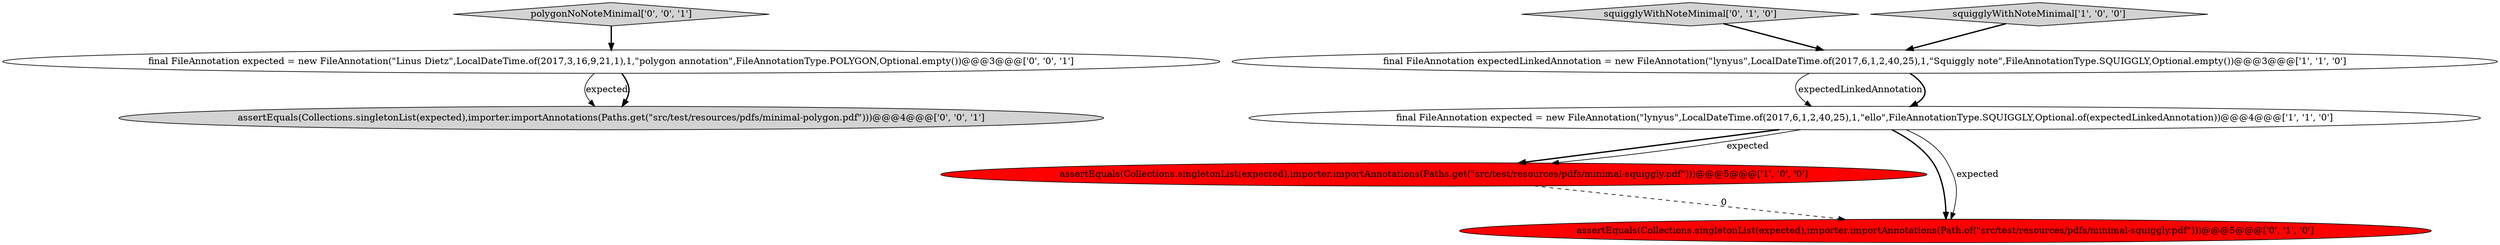 digraph {
7 [style = filled, label = "assertEquals(Collections.singletonList(expected),importer.importAnnotations(Paths.get(\"src/test/resources/pdfs/minimal-polygon.pdf\")))@@@4@@@['0', '0', '1']", fillcolor = lightgray, shape = ellipse image = "AAA0AAABBB3BBB"];
0 [style = filled, label = "assertEquals(Collections.singletonList(expected),importer.importAnnotations(Paths.get(\"src/test/resources/pdfs/minimal-squiggly.pdf\")))@@@5@@@['1', '0', '0']", fillcolor = red, shape = ellipse image = "AAA1AAABBB1BBB"];
2 [style = filled, label = "final FileAnnotation expectedLinkedAnnotation = new FileAnnotation(\"lynyus\",LocalDateTime.of(2017,6,1,2,40,25),1,\"Squiggly note\",FileAnnotationType.SQUIGGLY,Optional.empty())@@@3@@@['1', '1', '0']", fillcolor = white, shape = ellipse image = "AAA0AAABBB1BBB"];
5 [style = filled, label = "assertEquals(Collections.singletonList(expected),importer.importAnnotations(Path.of(\"src/test/resources/pdfs/minimal-squiggly.pdf\")))@@@5@@@['0', '1', '0']", fillcolor = red, shape = ellipse image = "AAA1AAABBB2BBB"];
4 [style = filled, label = "squigglyWithNoteMinimal['0', '1', '0']", fillcolor = lightgray, shape = diamond image = "AAA0AAABBB2BBB"];
8 [style = filled, label = "final FileAnnotation expected = new FileAnnotation(\"Linus Dietz\",LocalDateTime.of(2017,3,16,9,21,1),1,\"polygon annotation\",FileAnnotationType.POLYGON,Optional.empty())@@@3@@@['0', '0', '1']", fillcolor = white, shape = ellipse image = "AAA0AAABBB3BBB"];
3 [style = filled, label = "squigglyWithNoteMinimal['1', '0', '0']", fillcolor = lightgray, shape = diamond image = "AAA0AAABBB1BBB"];
1 [style = filled, label = "final FileAnnotation expected = new FileAnnotation(\"lynyus\",LocalDateTime.of(2017,6,1,2,40,25),1,\"ello\",FileAnnotationType.SQUIGGLY,Optional.of(expectedLinkedAnnotation))@@@4@@@['1', '1', '0']", fillcolor = white, shape = ellipse image = "AAA0AAABBB1BBB"];
6 [style = filled, label = "polygonNoNoteMinimal['0', '0', '1']", fillcolor = lightgray, shape = diamond image = "AAA0AAABBB3BBB"];
1->5 [style = bold, label=""];
2->1 [style = solid, label="expectedLinkedAnnotation"];
6->8 [style = bold, label=""];
1->0 [style = bold, label=""];
4->2 [style = bold, label=""];
3->2 [style = bold, label=""];
0->5 [style = dashed, label="0"];
2->1 [style = bold, label=""];
1->5 [style = solid, label="expected"];
8->7 [style = solid, label="expected"];
8->7 [style = bold, label=""];
1->0 [style = solid, label="expected"];
}
